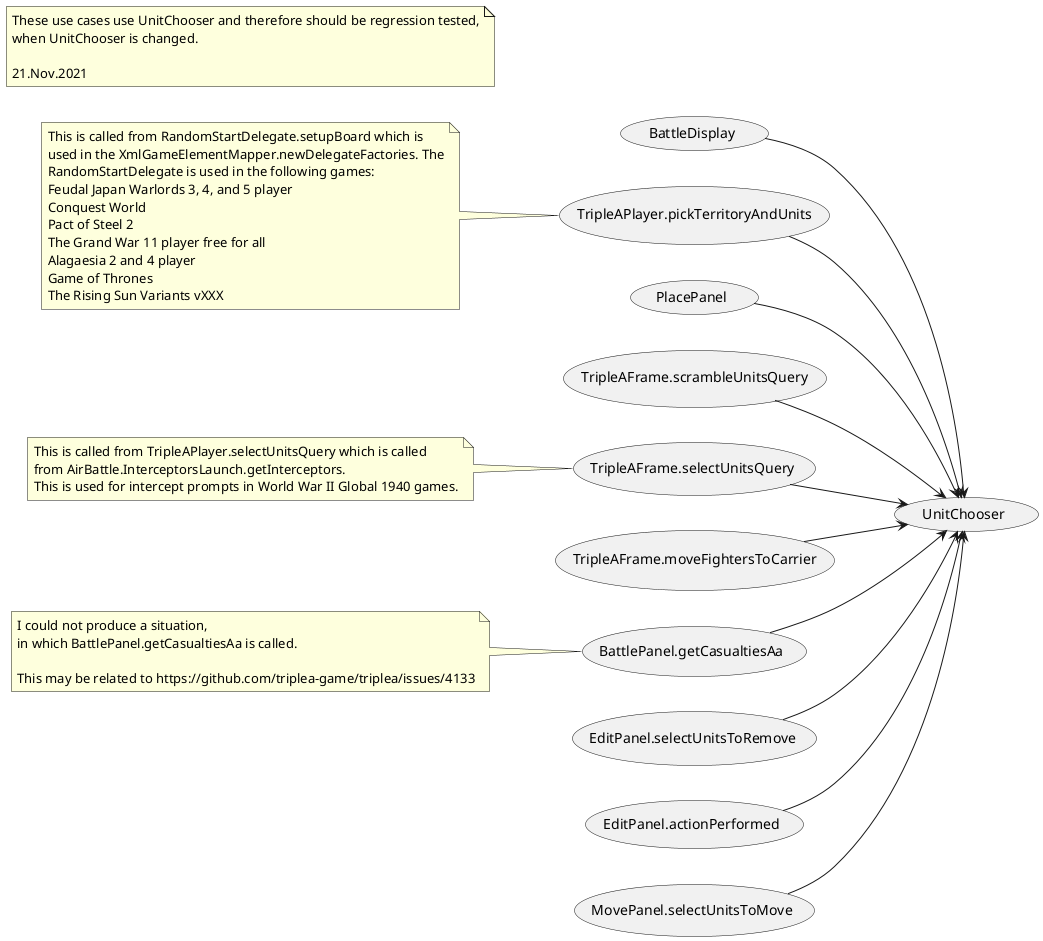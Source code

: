@startuml
'To be displayed in a development environment, this PlantUML file may require a plugin,
'e.g. https://plugins.jetbrains.com/plugin/7017-plantuml-integration
'See https://plantuml.com/de/running

'https://plantuml.com/use-case-diagram

left to right direction
skinparam packageStyle rect
(UnitChooser)

(BattleDisplay) --> (UnitChooser)
(TripleAPlayer.pickTerritoryAndUnits) as (pickTerritoryAndUnits)
(pickTerritoryAndUnits) --> (UnitChooser)
note left of (pickTerritoryAndUnits)
    This is called from RandomStartDelegate.setupBoard which is
    used in the XmlGameElementMapper.newDelegateFactories. The
    RandomStartDelegate is used in the following games:
    Feudal Japan Warlords 3, 4, and 5 player
    Conquest World
    Pact of Steel 2
    The Grand War 11 player free for all
    Alagaesia 2 and 4 player
    Game of Thrones
    The Rising Sun Variants vXXX
end note

(PlacePanel) --> (UnitChooser)

(TripleAFrame.scrambleUnitsQuery)--> (UnitChooser)

(TripleAFrame.selectUnitsQuery)--> (UnitChooser)
note left of (TripleAFrame.selectUnitsQuery)
    This is called from TripleAPlayer.selectUnitsQuery which is called
    from AirBattle.InterceptorsLaunch.getInterceptors.
    This is used for intercept prompts in World War II Global 1940 games.
end note

(TripleAFrame.moveFightersToCarrier)--> (UnitChooser)

(BattlePanel.getCasualtiesAa)--> (UnitChooser)
note left of (BattlePanel.getCasualtiesAa)
    I could not produce a situation,
    in which BattlePanel.getCasualtiesAa is called.

    This may be related to https://github.com/triplea-game/triplea/issues/4133
end note

(EditPanel.selectUnitsToRemove)--> (UnitChooser)
(EditPanel.actionPerformed)--> (UnitChooser)
(MovePanel.selectUnitsToMove)--> (UnitChooser)

note as N1
    These use cases use UnitChooser and therefore should be regression tested,
    when UnitChooser is changed.

    21.Nov.2021
end note
@enduml
